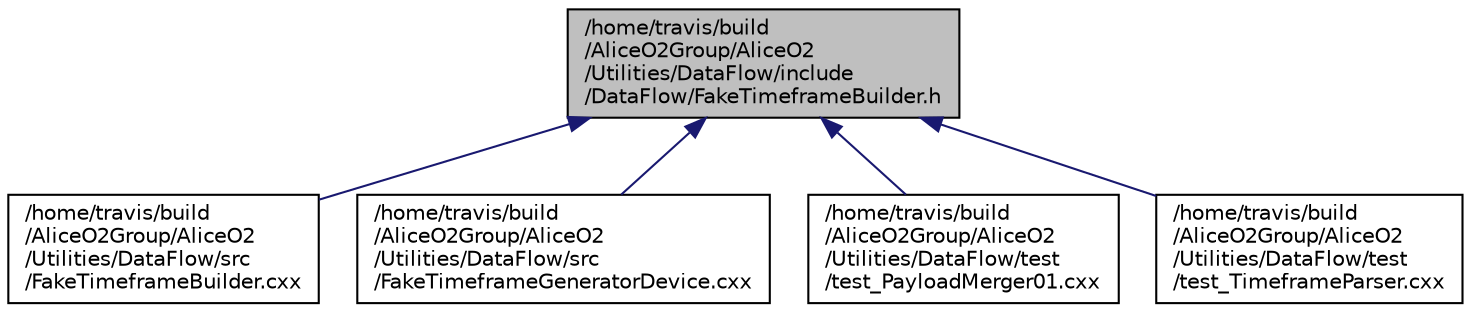 digraph "/home/travis/build/AliceO2Group/AliceO2/Utilities/DataFlow/include/DataFlow/FakeTimeframeBuilder.h"
{
 // INTERACTIVE_SVG=YES
  bgcolor="transparent";
  edge [fontname="Helvetica",fontsize="10",labelfontname="Helvetica",labelfontsize="10"];
  node [fontname="Helvetica",fontsize="10",shape=record];
  Node14 [label="/home/travis/build\l/AliceO2Group/AliceO2\l/Utilities/DataFlow/include\l/DataFlow/FakeTimeframeBuilder.h",height=0.2,width=0.4,color="black", fillcolor="grey75", style="filled", fontcolor="black"];
  Node14 -> Node15 [dir="back",color="midnightblue",fontsize="10",style="solid",fontname="Helvetica"];
  Node15 [label="/home/travis/build\l/AliceO2Group/AliceO2\l/Utilities/DataFlow/src\l/FakeTimeframeBuilder.cxx",height=0.2,width=0.4,color="black",URL="$d3/d38/FakeTimeframeBuilder_8cxx.html"];
  Node14 -> Node16 [dir="back",color="midnightblue",fontsize="10",style="solid",fontname="Helvetica"];
  Node16 [label="/home/travis/build\l/AliceO2Group/AliceO2\l/Utilities/DataFlow/src\l/FakeTimeframeGeneratorDevice.cxx",height=0.2,width=0.4,color="black",URL="$d6/d3d/FakeTimeframeGeneratorDevice_8cxx.html"];
  Node14 -> Node17 [dir="back",color="midnightblue",fontsize="10",style="solid",fontname="Helvetica"];
  Node17 [label="/home/travis/build\l/AliceO2Group/AliceO2\l/Utilities/DataFlow/test\l/test_PayloadMerger01.cxx",height=0.2,width=0.4,color="black",URL="$d3/d05/test__PayloadMerger01_8cxx.html"];
  Node14 -> Node18 [dir="back",color="midnightblue",fontsize="10",style="solid",fontname="Helvetica"];
  Node18 [label="/home/travis/build\l/AliceO2Group/AliceO2\l/Utilities/DataFlow/test\l/test_TimeframeParser.cxx",height=0.2,width=0.4,color="black",URL="$de/d34/test__TimeframeParser_8cxx.html"];
}
